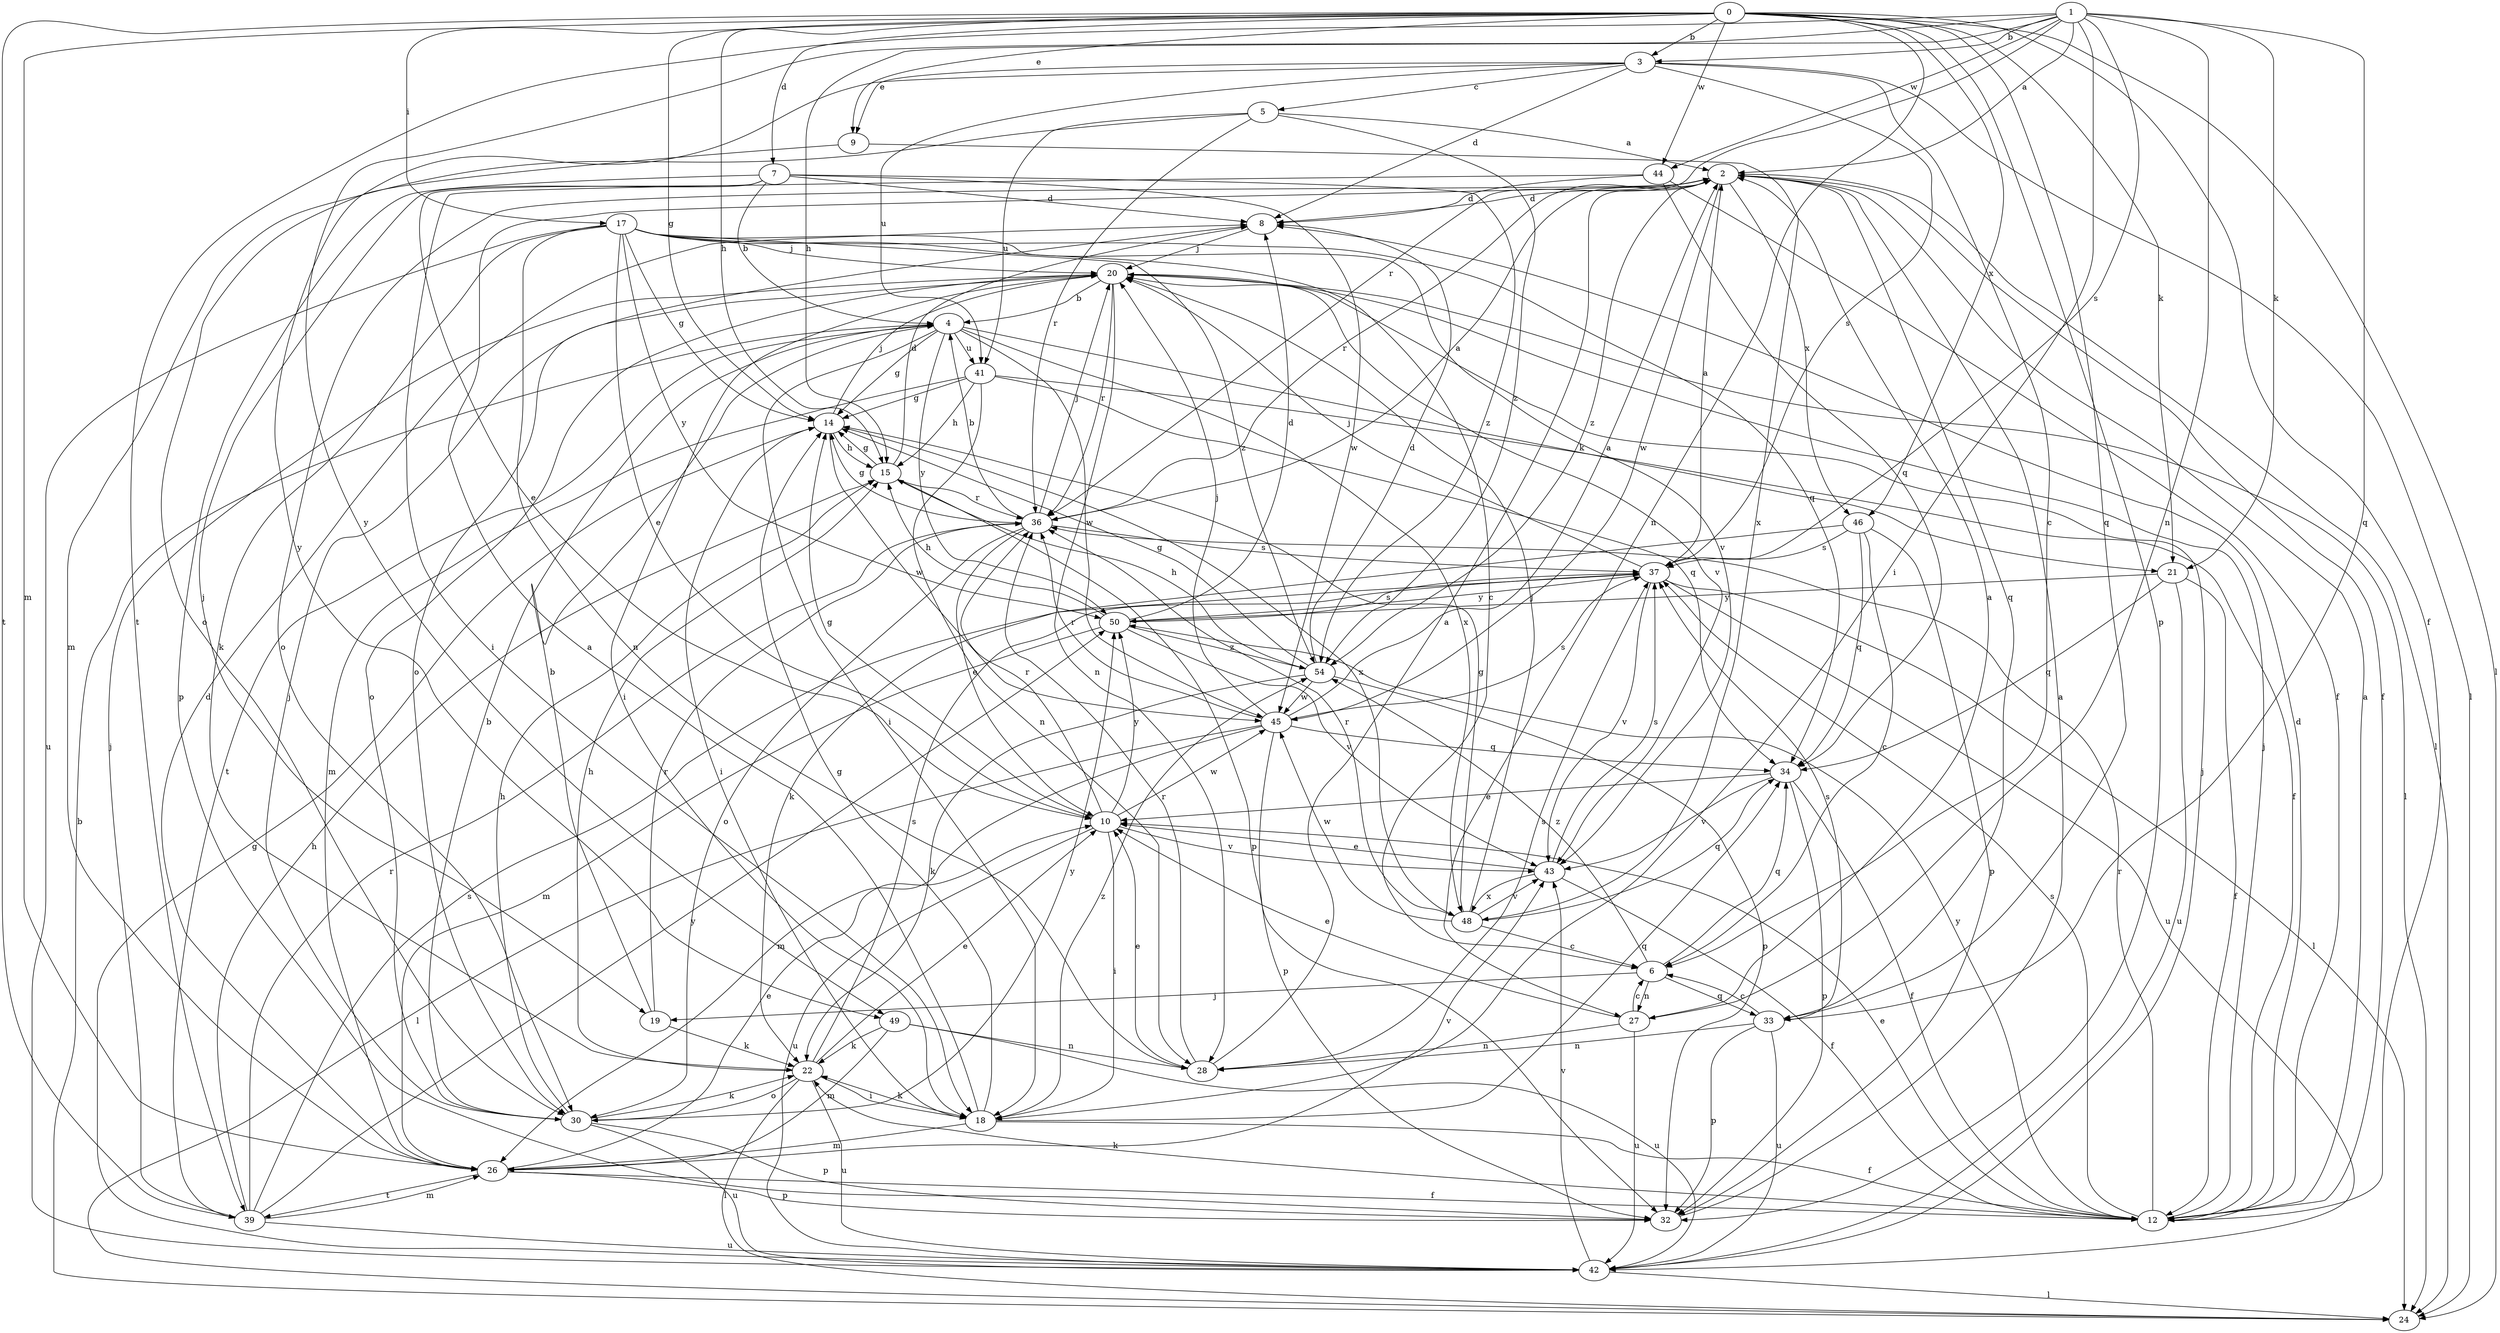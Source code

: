 strict digraph  {
0;
1;
2;
3;
4;
5;
6;
7;
8;
9;
10;
12;
14;
15;
17;
18;
19;
20;
21;
22;
24;
26;
27;
28;
30;
32;
33;
34;
36;
37;
39;
41;
42;
43;
44;
45;
46;
48;
49;
50;
54;
0 -> 3  [label=b];
0 -> 7  [label=d];
0 -> 9  [label=e];
0 -> 12  [label=f];
0 -> 14  [label=g];
0 -> 15  [label=h];
0 -> 17  [label=i];
0 -> 21  [label=k];
0 -> 24  [label=l];
0 -> 26  [label=m];
0 -> 27  [label=n];
0 -> 32  [label=p];
0 -> 33  [label=q];
0 -> 39  [label=t];
0 -> 44  [label=w];
0 -> 46  [label=x];
1 -> 2  [label=a];
1 -> 3  [label=b];
1 -> 15  [label=h];
1 -> 18  [label=i];
1 -> 21  [label=k];
1 -> 27  [label=n];
1 -> 33  [label=q];
1 -> 36  [label=r];
1 -> 37  [label=s];
1 -> 39  [label=t];
1 -> 44  [label=w];
1 -> 49  [label=y];
2 -> 8  [label=d];
2 -> 12  [label=f];
2 -> 24  [label=l];
2 -> 30  [label=o];
2 -> 33  [label=q];
2 -> 36  [label=r];
2 -> 45  [label=w];
2 -> 46  [label=x];
2 -> 54  [label=z];
3 -> 5  [label=c];
3 -> 6  [label=c];
3 -> 8  [label=d];
3 -> 9  [label=e];
3 -> 24  [label=l];
3 -> 37  [label=s];
3 -> 41  [label=u];
3 -> 49  [label=y];
4 -> 14  [label=g];
4 -> 18  [label=i];
4 -> 21  [label=k];
4 -> 39  [label=t];
4 -> 41  [label=u];
4 -> 45  [label=w];
4 -> 48  [label=x];
4 -> 50  [label=y];
5 -> 2  [label=a];
5 -> 26  [label=m];
5 -> 36  [label=r];
5 -> 41  [label=u];
5 -> 54  [label=z];
6 -> 19  [label=j];
6 -> 27  [label=n];
6 -> 33  [label=q];
6 -> 34  [label=q];
6 -> 54  [label=z];
7 -> 4  [label=b];
7 -> 8  [label=d];
7 -> 10  [label=e];
7 -> 19  [label=j];
7 -> 32  [label=p];
7 -> 45  [label=w];
7 -> 54  [label=z];
8 -> 20  [label=j];
8 -> 30  [label=o];
9 -> 30  [label=o];
9 -> 48  [label=x];
10 -> 14  [label=g];
10 -> 18  [label=i];
10 -> 36  [label=r];
10 -> 42  [label=u];
10 -> 43  [label=v];
10 -> 45  [label=w];
10 -> 50  [label=y];
12 -> 2  [label=a];
12 -> 8  [label=d];
12 -> 10  [label=e];
12 -> 20  [label=j];
12 -> 22  [label=k];
12 -> 36  [label=r];
12 -> 37  [label=s];
12 -> 50  [label=y];
14 -> 15  [label=h];
14 -> 18  [label=i];
14 -> 20  [label=j];
14 -> 45  [label=w];
14 -> 48  [label=x];
15 -> 8  [label=d];
15 -> 14  [label=g];
15 -> 32  [label=p];
15 -> 36  [label=r];
17 -> 6  [label=c];
17 -> 10  [label=e];
17 -> 14  [label=g];
17 -> 20  [label=j];
17 -> 22  [label=k];
17 -> 28  [label=n];
17 -> 34  [label=q];
17 -> 42  [label=u];
17 -> 43  [label=v];
17 -> 50  [label=y];
17 -> 54  [label=z];
18 -> 2  [label=a];
18 -> 12  [label=f];
18 -> 14  [label=g];
18 -> 22  [label=k];
18 -> 26  [label=m];
18 -> 34  [label=q];
18 -> 54  [label=z];
19 -> 4  [label=b];
19 -> 22  [label=k];
19 -> 36  [label=r];
20 -> 4  [label=b];
20 -> 18  [label=i];
20 -> 24  [label=l];
20 -> 28  [label=n];
20 -> 30  [label=o];
20 -> 36  [label=r];
20 -> 43  [label=v];
21 -> 12  [label=f];
21 -> 34  [label=q];
21 -> 42  [label=u];
21 -> 50  [label=y];
22 -> 10  [label=e];
22 -> 15  [label=h];
22 -> 18  [label=i];
22 -> 24  [label=l];
22 -> 30  [label=o];
22 -> 37  [label=s];
22 -> 42  [label=u];
24 -> 4  [label=b];
26 -> 8  [label=d];
26 -> 10  [label=e];
26 -> 12  [label=f];
26 -> 32  [label=p];
26 -> 39  [label=t];
26 -> 43  [label=v];
27 -> 2  [label=a];
27 -> 6  [label=c];
27 -> 10  [label=e];
27 -> 28  [label=n];
27 -> 42  [label=u];
28 -> 2  [label=a];
28 -> 10  [label=e];
28 -> 36  [label=r];
28 -> 37  [label=s];
30 -> 4  [label=b];
30 -> 15  [label=h];
30 -> 20  [label=j];
30 -> 22  [label=k];
30 -> 32  [label=p];
30 -> 42  [label=u];
30 -> 50  [label=y];
32 -> 2  [label=a];
33 -> 6  [label=c];
33 -> 28  [label=n];
33 -> 32  [label=p];
33 -> 37  [label=s];
33 -> 42  [label=u];
34 -> 10  [label=e];
34 -> 12  [label=f];
34 -> 32  [label=p];
34 -> 43  [label=v];
36 -> 2  [label=a];
36 -> 4  [label=b];
36 -> 10  [label=e];
36 -> 14  [label=g];
36 -> 20  [label=j];
36 -> 30  [label=o];
36 -> 37  [label=s];
37 -> 2  [label=a];
37 -> 20  [label=j];
37 -> 24  [label=l];
37 -> 42  [label=u];
37 -> 43  [label=v];
37 -> 50  [label=y];
39 -> 15  [label=h];
39 -> 20  [label=j];
39 -> 26  [label=m];
39 -> 36  [label=r];
39 -> 37  [label=s];
39 -> 42  [label=u];
39 -> 50  [label=y];
41 -> 12  [label=f];
41 -> 14  [label=g];
41 -> 15  [label=h];
41 -> 26  [label=m];
41 -> 28  [label=n];
41 -> 34  [label=q];
42 -> 14  [label=g];
42 -> 20  [label=j];
42 -> 24  [label=l];
42 -> 43  [label=v];
43 -> 10  [label=e];
43 -> 12  [label=f];
43 -> 37  [label=s];
43 -> 48  [label=x];
44 -> 8  [label=d];
44 -> 12  [label=f];
44 -> 18  [label=i];
44 -> 34  [label=q];
45 -> 2  [label=a];
45 -> 20  [label=j];
45 -> 24  [label=l];
45 -> 26  [label=m];
45 -> 32  [label=p];
45 -> 34  [label=q];
45 -> 36  [label=r];
45 -> 37  [label=s];
46 -> 6  [label=c];
46 -> 22  [label=k];
46 -> 32  [label=p];
46 -> 34  [label=q];
46 -> 37  [label=s];
48 -> 6  [label=c];
48 -> 14  [label=g];
48 -> 20  [label=j];
48 -> 34  [label=q];
48 -> 36  [label=r];
48 -> 43  [label=v];
48 -> 45  [label=w];
49 -> 22  [label=k];
49 -> 26  [label=m];
49 -> 28  [label=n];
49 -> 42  [label=u];
50 -> 8  [label=d];
50 -> 15  [label=h];
50 -> 26  [label=m];
50 -> 37  [label=s];
50 -> 43  [label=v];
50 -> 54  [label=z];
54 -> 8  [label=d];
54 -> 14  [label=g];
54 -> 15  [label=h];
54 -> 22  [label=k];
54 -> 32  [label=p];
54 -> 45  [label=w];
}
